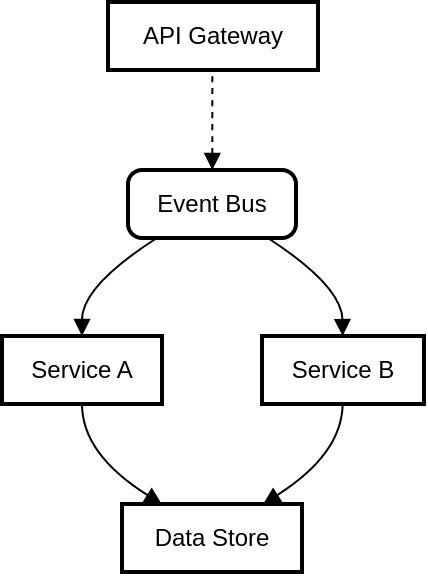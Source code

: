 <mxfile version="24.3.1" type="github">
  <diagram name="Page-1" id="oMzIeEXZTR6ydoJr4LYk">
    <mxGraphModel dx="2069" dy="1899" grid="1" gridSize="10" guides="1" tooltips="1" connect="1" arrows="1" fold="1" page="1" pageScale="1" pageWidth="827" pageHeight="1169" math="0" shadow="0">
      <root>
        <mxCell id="0" />
        <mxCell id="1" parent="0" />
        <mxCell id="2" value="API Gateway" style="whiteSpace=wrap;strokeWidth=2;" parent="1" vertex="1">
          <mxGeometry x="53" width="105" height="34" as="geometry" />
        </mxCell>
        <mxCell id="3" value="Event Bus" style="rounded=1;absoluteArcSize=1;arcSize=14;whiteSpace=wrap;strokeWidth=2;" parent="1" vertex="1">
          <mxGeometry x="63" y="84" width="84" height="34" as="geometry" />
        </mxCell>
        <mxCell id="4" value="Service A" style="whiteSpace=wrap;strokeWidth=2;" parent="1" vertex="1">
          <mxGeometry y="167" width="80" height="34" as="geometry" />
        </mxCell>
        <mxCell id="5" value="Service B" style="whiteSpace=wrap;strokeWidth=2;" parent="1" vertex="1">
          <mxGeometry x="130" y="167" width="81" height="34" as="geometry" />
        </mxCell>
        <mxCell id="6" value="Data Store" style="whiteSpace=wrap;strokeWidth=2;" parent="1" vertex="1">
          <mxGeometry x="60" y="251" width="90" height="34" as="geometry" />
        </mxCell>
        <mxCell id="7" value="" style="curved=1;startArrow=none;endArrow=block;exitX=0.497;exitY=0.985;entryX=0.502;entryY=-0.015;dashed=1;shadow=0;flowAnimation=1;" parent="1" source="2" target="3" edge="1">
          <mxGeometry relative="1" as="geometry">
            <Array as="points" />
          </mxGeometry>
        </mxCell>
        <mxCell id="8" value="" style="curved=1;startArrow=none;endArrow=block;exitX=0.191;exitY=0.971;entryX=0.5;entryY=0;" parent="1" source="3" target="4" edge="1">
          <mxGeometry relative="1" as="geometry">
            <Array as="points">
              <mxPoint x="40" y="142" />
            </Array>
          </mxGeometry>
        </mxCell>
        <mxCell id="9" value="" style="curved=1;startArrow=none;endArrow=block;exitX=0.813;exitY=0.971;entryX=0.498;entryY=0;" parent="1" source="3" target="5" edge="1">
          <mxGeometry relative="1" as="geometry">
            <Array as="points">
              <mxPoint x="170" y="142" />
            </Array>
          </mxGeometry>
        </mxCell>
        <mxCell id="10" value="" style="curved=1;startArrow=none;endArrow=block;exitX=0.5;exitY=0.985;entryX=0.212;entryY=-0.015;" parent="1" source="4" target="6" edge="1">
          <mxGeometry relative="1" as="geometry">
            <Array as="points">
              <mxPoint x="40" y="226" />
            </Array>
          </mxGeometry>
        </mxCell>
        <mxCell id="11" value="" style="curved=1;startArrow=none;endArrow=block;exitX=0.498;exitY=0.985;entryX=0.793;entryY=-0.015;" parent="1" source="5" target="6" edge="1">
          <mxGeometry relative="1" as="geometry">
            <Array as="points">
              <mxPoint x="170" y="226" />
            </Array>
          </mxGeometry>
        </mxCell>
      </root>
    </mxGraphModel>
  </diagram>
</mxfile>

